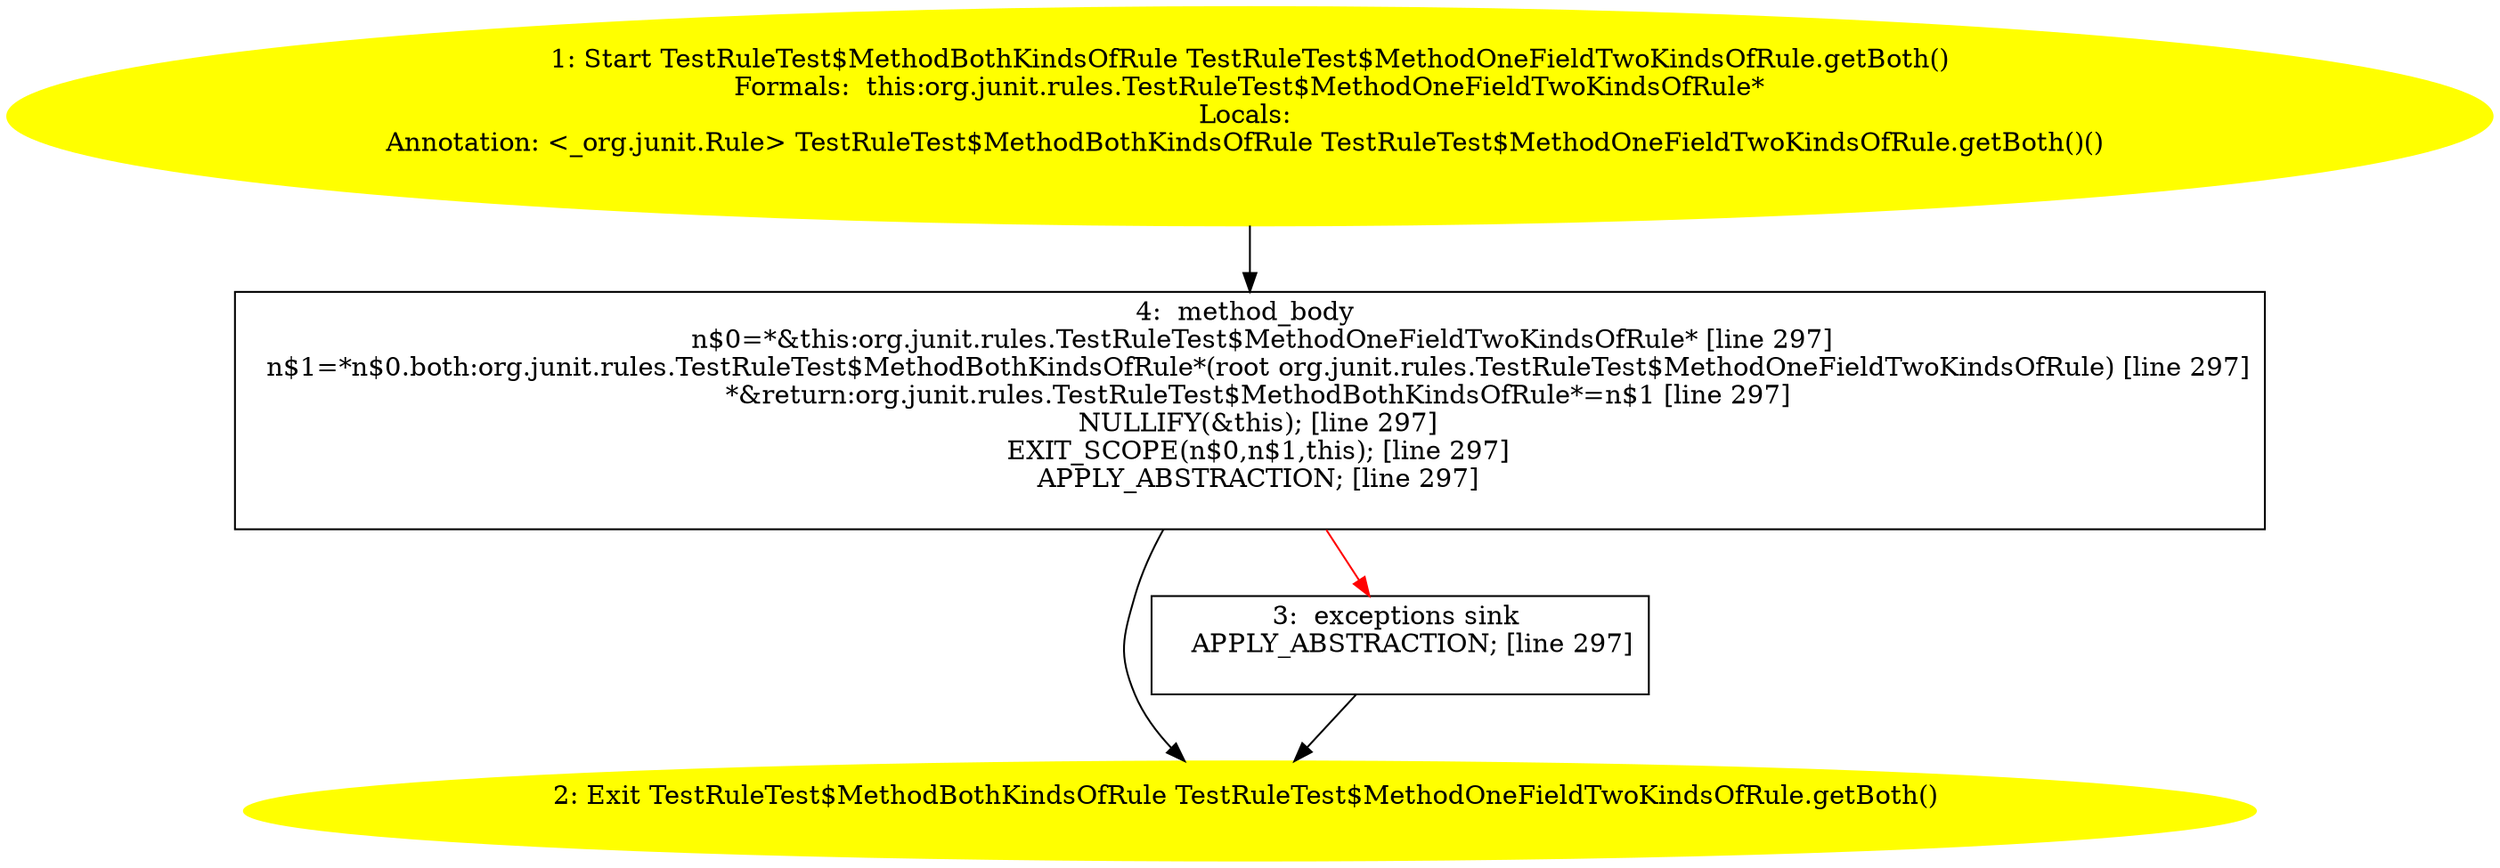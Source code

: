 /* @generated */
digraph cfg {
"org.junit.rules.TestRuleTest$MethodOneFieldTwoKindsOfRule.getBoth():org.junit.rules.TestRuleTest$Met.93eec8d4724f8581aed36735e1c6e9a2_1" [label="1: Start TestRuleTest$MethodBothKindsOfRule TestRuleTest$MethodOneFieldTwoKindsOfRule.getBoth()\nFormals:  this:org.junit.rules.TestRuleTest$MethodOneFieldTwoKindsOfRule*\nLocals: \nAnnotation: <_org.junit.Rule> TestRuleTest$MethodBothKindsOfRule TestRuleTest$MethodOneFieldTwoKindsOfRule.getBoth()() \n  " color=yellow style=filled]
	

	 "org.junit.rules.TestRuleTest$MethodOneFieldTwoKindsOfRule.getBoth():org.junit.rules.TestRuleTest$Met.93eec8d4724f8581aed36735e1c6e9a2_1" -> "org.junit.rules.TestRuleTest$MethodOneFieldTwoKindsOfRule.getBoth():org.junit.rules.TestRuleTest$Met.93eec8d4724f8581aed36735e1c6e9a2_4" ;
"org.junit.rules.TestRuleTest$MethodOneFieldTwoKindsOfRule.getBoth():org.junit.rules.TestRuleTest$Met.93eec8d4724f8581aed36735e1c6e9a2_2" [label="2: Exit TestRuleTest$MethodBothKindsOfRule TestRuleTest$MethodOneFieldTwoKindsOfRule.getBoth() \n  " color=yellow style=filled]
	

"org.junit.rules.TestRuleTest$MethodOneFieldTwoKindsOfRule.getBoth():org.junit.rules.TestRuleTest$Met.93eec8d4724f8581aed36735e1c6e9a2_3" [label="3:  exceptions sink \n   APPLY_ABSTRACTION; [line 297]\n " shape="box"]
	

	 "org.junit.rules.TestRuleTest$MethodOneFieldTwoKindsOfRule.getBoth():org.junit.rules.TestRuleTest$Met.93eec8d4724f8581aed36735e1c6e9a2_3" -> "org.junit.rules.TestRuleTest$MethodOneFieldTwoKindsOfRule.getBoth():org.junit.rules.TestRuleTest$Met.93eec8d4724f8581aed36735e1c6e9a2_2" ;
"org.junit.rules.TestRuleTest$MethodOneFieldTwoKindsOfRule.getBoth():org.junit.rules.TestRuleTest$Met.93eec8d4724f8581aed36735e1c6e9a2_4" [label="4:  method_body \n   n$0=*&this:org.junit.rules.TestRuleTest$MethodOneFieldTwoKindsOfRule* [line 297]\n  n$1=*n$0.both:org.junit.rules.TestRuleTest$MethodBothKindsOfRule*(root org.junit.rules.TestRuleTest$MethodOneFieldTwoKindsOfRule) [line 297]\n  *&return:org.junit.rules.TestRuleTest$MethodBothKindsOfRule*=n$1 [line 297]\n  NULLIFY(&this); [line 297]\n  EXIT_SCOPE(n$0,n$1,this); [line 297]\n  APPLY_ABSTRACTION; [line 297]\n " shape="box"]
	

	 "org.junit.rules.TestRuleTest$MethodOneFieldTwoKindsOfRule.getBoth():org.junit.rules.TestRuleTest$Met.93eec8d4724f8581aed36735e1c6e9a2_4" -> "org.junit.rules.TestRuleTest$MethodOneFieldTwoKindsOfRule.getBoth():org.junit.rules.TestRuleTest$Met.93eec8d4724f8581aed36735e1c6e9a2_2" ;
	 "org.junit.rules.TestRuleTest$MethodOneFieldTwoKindsOfRule.getBoth():org.junit.rules.TestRuleTest$Met.93eec8d4724f8581aed36735e1c6e9a2_4" -> "org.junit.rules.TestRuleTest$MethodOneFieldTwoKindsOfRule.getBoth():org.junit.rules.TestRuleTest$Met.93eec8d4724f8581aed36735e1c6e9a2_3" [color="red" ];
}
